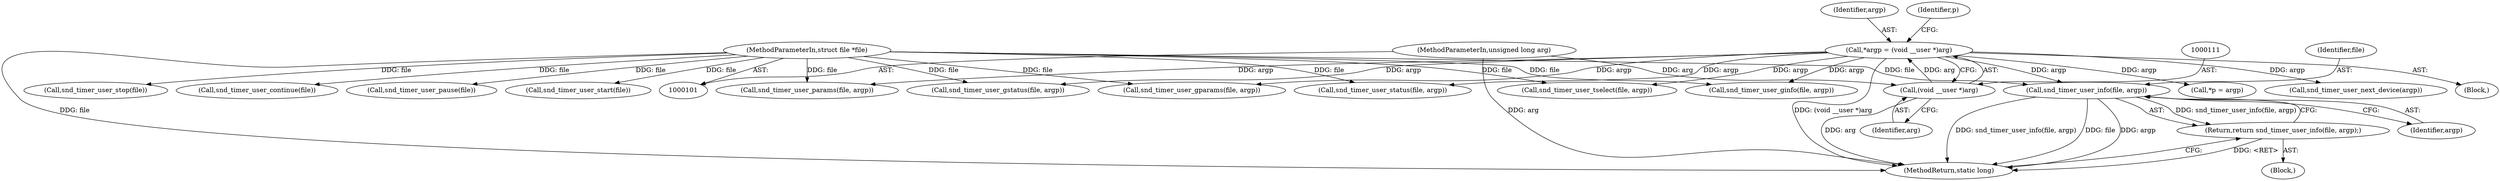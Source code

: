 digraph "0_linux_af368027a49a751d6ff4ee9e3f9961f35bb4fede@pointer" {
"1000209" [label="(Call,snd_timer_user_info(file, argp))"];
"1000102" [label="(MethodParameterIn,struct file *file)"];
"1000108" [label="(Call,*argp = (void __user *)arg)"];
"1000110" [label="(Call,(void __user *)arg)"];
"1000104" [label="(MethodParameterIn,unsigned long arg)"];
"1000208" [label="(Return,return snd_timer_user_info(file, argp);)"];
"1000199" [label="(Call,snd_timer_user_gstatus(file, argp))"];
"1000210" [label="(Identifier,file)"];
"1000240" [label="(Call,snd_timer_user_pause(file))"];
"1000194" [label="(Call,snd_timer_user_gparams(file, argp))"];
"1000208" [label="(Return,return snd_timer_user_info(file, argp);)"];
"1000124" [label="(Block,)"];
"1000114" [label="(Call,*p = argp)"];
"1000209" [label="(Call,snd_timer_user_info(file, argp))"];
"1000214" [label="(Call,snd_timer_user_params(file, argp))"];
"1000104" [label="(MethodParameterIn,unsigned long arg)"];
"1000225" [label="(Call,snd_timer_user_start(file))"];
"1000230" [label="(Call,snd_timer_user_stop(file))"];
"1000136" [label="(Call,snd_timer_user_next_device(argp))"];
"1000204" [label="(Call,snd_timer_user_tselect(file, argp))"];
"1000189" [label="(Call,snd_timer_user_ginfo(file, argp))"];
"1000112" [label="(Identifier,arg)"];
"1000219" [label="(Call,snd_timer_user_status(file, argp))"];
"1000235" [label="(Call,snd_timer_user_continue(file))"];
"1000105" [label="(Block,)"];
"1000211" [label="(Identifier,argp)"];
"1000102" [label="(MethodParameterIn,struct file *file)"];
"1000245" [label="(MethodReturn,static long)"];
"1000109" [label="(Identifier,argp)"];
"1000108" [label="(Call,*argp = (void __user *)arg)"];
"1000110" [label="(Call,(void __user *)arg)"];
"1000115" [label="(Identifier,p)"];
"1000209" -> "1000208"  [label="AST: "];
"1000209" -> "1000211"  [label="CFG: "];
"1000210" -> "1000209"  [label="AST: "];
"1000211" -> "1000209"  [label="AST: "];
"1000208" -> "1000209"  [label="CFG: "];
"1000209" -> "1000245"  [label="DDG: snd_timer_user_info(file, argp)"];
"1000209" -> "1000245"  [label="DDG: file"];
"1000209" -> "1000245"  [label="DDG: argp"];
"1000209" -> "1000208"  [label="DDG: snd_timer_user_info(file, argp)"];
"1000102" -> "1000209"  [label="DDG: file"];
"1000108" -> "1000209"  [label="DDG: argp"];
"1000102" -> "1000101"  [label="AST: "];
"1000102" -> "1000245"  [label="DDG: file"];
"1000102" -> "1000189"  [label="DDG: file"];
"1000102" -> "1000194"  [label="DDG: file"];
"1000102" -> "1000199"  [label="DDG: file"];
"1000102" -> "1000204"  [label="DDG: file"];
"1000102" -> "1000214"  [label="DDG: file"];
"1000102" -> "1000219"  [label="DDG: file"];
"1000102" -> "1000225"  [label="DDG: file"];
"1000102" -> "1000230"  [label="DDG: file"];
"1000102" -> "1000235"  [label="DDG: file"];
"1000102" -> "1000240"  [label="DDG: file"];
"1000108" -> "1000105"  [label="AST: "];
"1000108" -> "1000110"  [label="CFG: "];
"1000109" -> "1000108"  [label="AST: "];
"1000110" -> "1000108"  [label="AST: "];
"1000115" -> "1000108"  [label="CFG: "];
"1000108" -> "1000245"  [label="DDG: (void __user *)arg"];
"1000110" -> "1000108"  [label="DDG: arg"];
"1000108" -> "1000114"  [label="DDG: argp"];
"1000108" -> "1000136"  [label="DDG: argp"];
"1000108" -> "1000189"  [label="DDG: argp"];
"1000108" -> "1000194"  [label="DDG: argp"];
"1000108" -> "1000199"  [label="DDG: argp"];
"1000108" -> "1000204"  [label="DDG: argp"];
"1000108" -> "1000214"  [label="DDG: argp"];
"1000108" -> "1000219"  [label="DDG: argp"];
"1000110" -> "1000112"  [label="CFG: "];
"1000111" -> "1000110"  [label="AST: "];
"1000112" -> "1000110"  [label="AST: "];
"1000110" -> "1000245"  [label="DDG: arg"];
"1000104" -> "1000110"  [label="DDG: arg"];
"1000104" -> "1000101"  [label="AST: "];
"1000104" -> "1000245"  [label="DDG: arg"];
"1000208" -> "1000124"  [label="AST: "];
"1000245" -> "1000208"  [label="CFG: "];
"1000208" -> "1000245"  [label="DDG: <RET>"];
}
